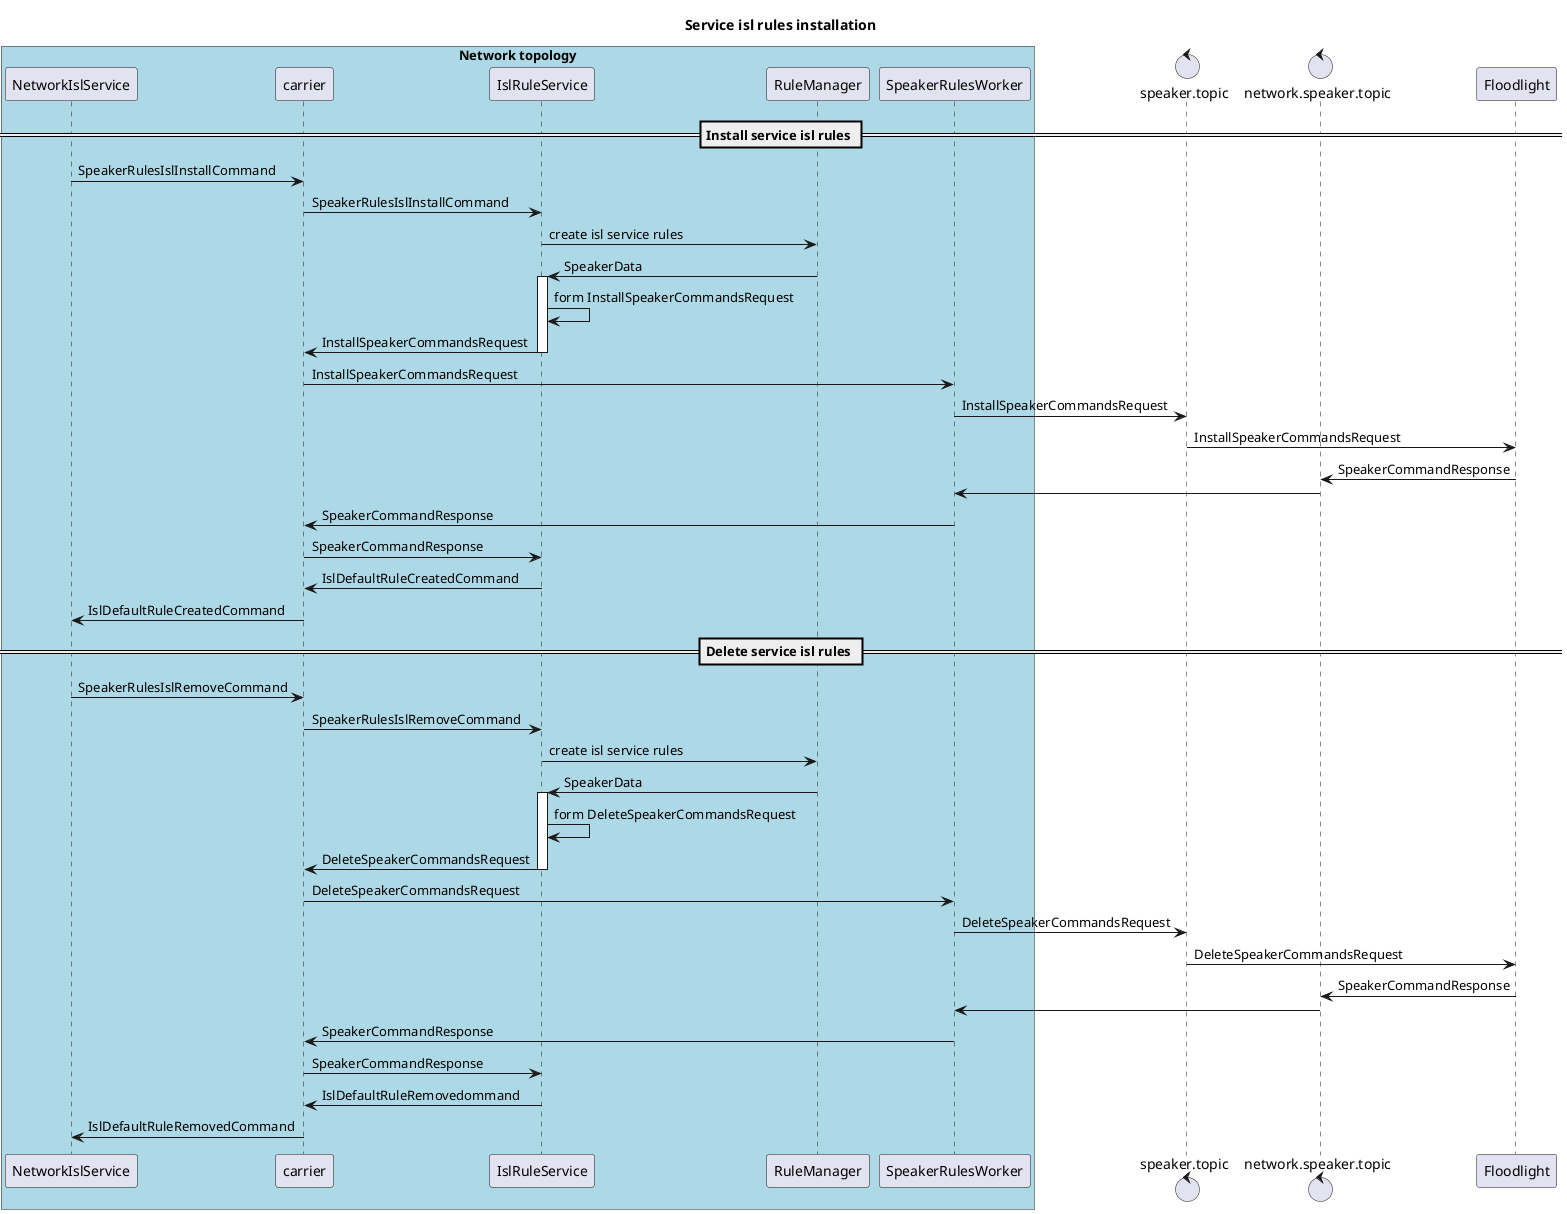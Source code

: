 @startuml
title Service isl rules installation

box "Network topology" #LightBlue
participant NetworkIslService
participant carrier
participant IslRuleService
participant RuleManager
participant SpeakerRulesWorker
end box
control speaker.topic
control network.speaker.topic
participant Floodlight

== Install service isl rules ==

NetworkIslService -> carrier : SpeakerRulesIslInstallCommand
carrier -> IslRuleService : SpeakerRulesIslInstallCommand
IslRuleService -> RuleManager : create isl service rules
RuleManager -> IslRuleService : SpeakerData
activate IslRuleService
IslRuleService -> IslRuleService : form InstallSpeakerCommandsRequest
IslRuleService -> carrier : InstallSpeakerCommandsRequest
deactivate IslRuleService
carrier -> SpeakerRulesWorker : InstallSpeakerCommandsRequest
SpeakerRulesWorker -> speaker.topic : InstallSpeakerCommandsRequest
speaker.topic -> Floodlight : InstallSpeakerCommandsRequest
Floodlight -> network.speaker.topic : SpeakerCommandResponse
network.speaker.topic -> SpeakerRulesWorker
SpeakerRulesWorker -> carrier : SpeakerCommandResponse
carrier -> IslRuleService : SpeakerCommandResponse
IslRuleService -> carrier : IslDefaultRuleCreatedCommand
carrier -> NetworkIslService : IslDefaultRuleCreatedCommand

== Delete service isl rules ==

NetworkIslService -> carrier : SpeakerRulesIslRemoveCommand
carrier -> IslRuleService : SpeakerRulesIslRemoveCommand
IslRuleService -> RuleManager : create isl service rules
RuleManager -> IslRuleService : SpeakerData
activate IslRuleService
IslRuleService -> IslRuleService : form DeleteSpeakerCommandsRequest
IslRuleService -> carrier : DeleteSpeakerCommandsRequest
deactivate IslRuleService
carrier -> SpeakerRulesWorker : DeleteSpeakerCommandsRequest
SpeakerRulesWorker -> speaker.topic : DeleteSpeakerCommandsRequest
speaker.topic -> Floodlight : DeleteSpeakerCommandsRequest
Floodlight -> network.speaker.topic : SpeakerCommandResponse
network.speaker.topic -> SpeakerRulesWorker
SpeakerRulesWorker -> carrier : SpeakerCommandResponse
carrier -> IslRuleService : SpeakerCommandResponse
IslRuleService -> carrier : IslDefaultRuleRemovedommand
carrier -> NetworkIslService : IslDefaultRuleRemovedCommand

@enduml
